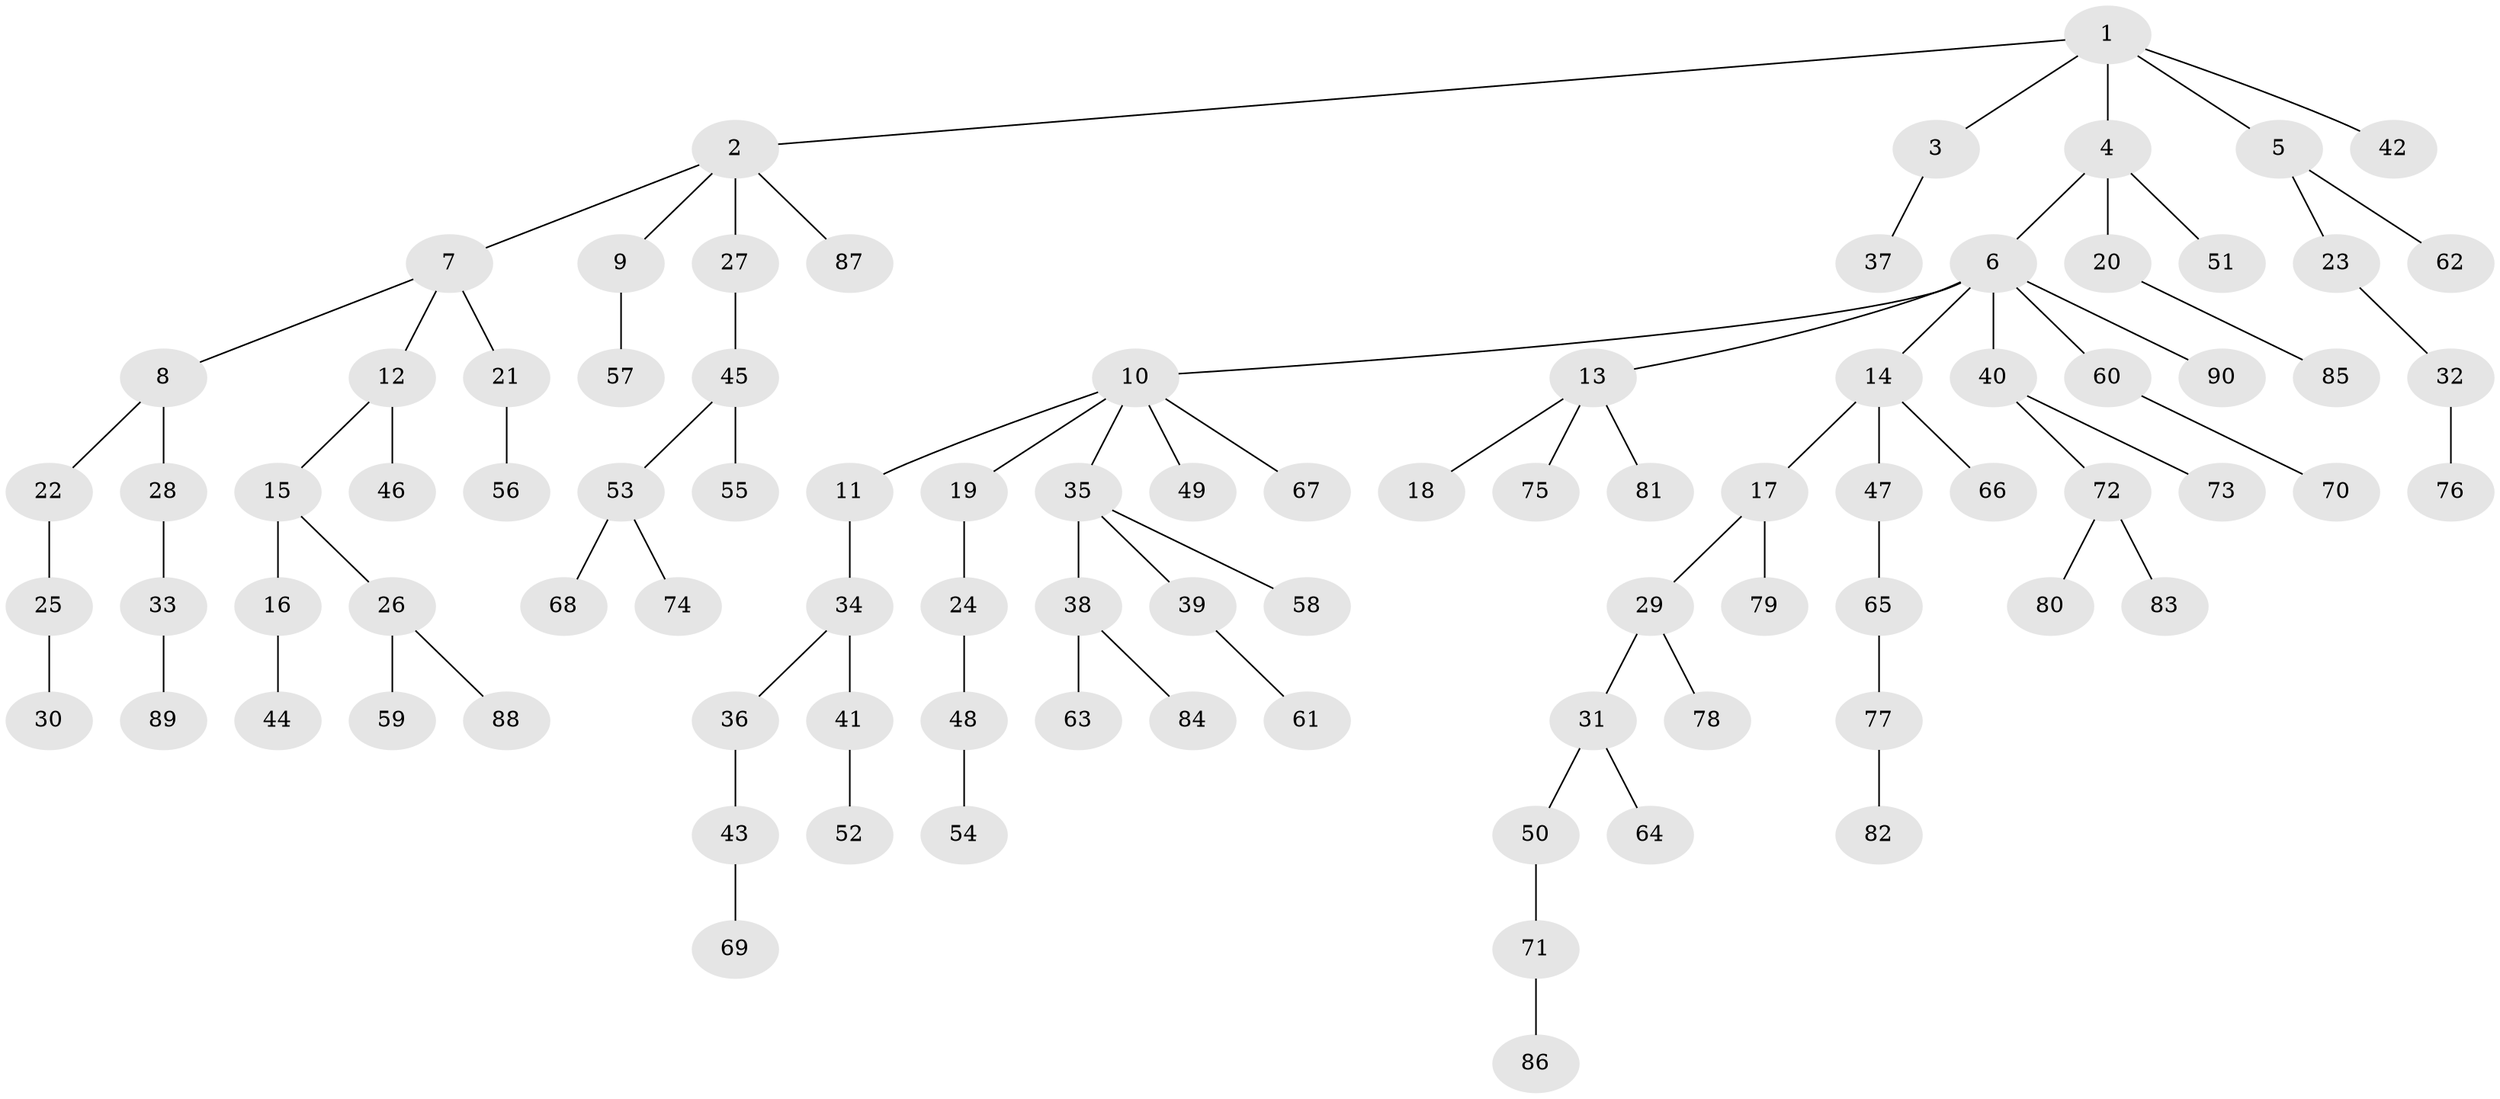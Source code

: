 // coarse degree distribution, {4: 0.022222222222222223, 3: 0.13333333333333333, 2: 0.4444444444444444, 1: 0.35555555555555557, 5: 0.044444444444444446}
// Generated by graph-tools (version 1.1) at 2025/37/03/04/25 23:37:23]
// undirected, 90 vertices, 89 edges
graph export_dot {
  node [color=gray90,style=filled];
  1;
  2;
  3;
  4;
  5;
  6;
  7;
  8;
  9;
  10;
  11;
  12;
  13;
  14;
  15;
  16;
  17;
  18;
  19;
  20;
  21;
  22;
  23;
  24;
  25;
  26;
  27;
  28;
  29;
  30;
  31;
  32;
  33;
  34;
  35;
  36;
  37;
  38;
  39;
  40;
  41;
  42;
  43;
  44;
  45;
  46;
  47;
  48;
  49;
  50;
  51;
  52;
  53;
  54;
  55;
  56;
  57;
  58;
  59;
  60;
  61;
  62;
  63;
  64;
  65;
  66;
  67;
  68;
  69;
  70;
  71;
  72;
  73;
  74;
  75;
  76;
  77;
  78;
  79;
  80;
  81;
  82;
  83;
  84;
  85;
  86;
  87;
  88;
  89;
  90;
  1 -- 2;
  1 -- 3;
  1 -- 4;
  1 -- 5;
  1 -- 42;
  2 -- 7;
  2 -- 9;
  2 -- 27;
  2 -- 87;
  3 -- 37;
  4 -- 6;
  4 -- 20;
  4 -- 51;
  5 -- 23;
  5 -- 62;
  6 -- 10;
  6 -- 13;
  6 -- 14;
  6 -- 40;
  6 -- 60;
  6 -- 90;
  7 -- 8;
  7 -- 12;
  7 -- 21;
  8 -- 22;
  8 -- 28;
  9 -- 57;
  10 -- 11;
  10 -- 19;
  10 -- 35;
  10 -- 49;
  10 -- 67;
  11 -- 34;
  12 -- 15;
  12 -- 46;
  13 -- 18;
  13 -- 75;
  13 -- 81;
  14 -- 17;
  14 -- 47;
  14 -- 66;
  15 -- 16;
  15 -- 26;
  16 -- 44;
  17 -- 29;
  17 -- 79;
  19 -- 24;
  20 -- 85;
  21 -- 56;
  22 -- 25;
  23 -- 32;
  24 -- 48;
  25 -- 30;
  26 -- 59;
  26 -- 88;
  27 -- 45;
  28 -- 33;
  29 -- 31;
  29 -- 78;
  31 -- 50;
  31 -- 64;
  32 -- 76;
  33 -- 89;
  34 -- 36;
  34 -- 41;
  35 -- 38;
  35 -- 39;
  35 -- 58;
  36 -- 43;
  38 -- 63;
  38 -- 84;
  39 -- 61;
  40 -- 72;
  40 -- 73;
  41 -- 52;
  43 -- 69;
  45 -- 53;
  45 -- 55;
  47 -- 65;
  48 -- 54;
  50 -- 71;
  53 -- 68;
  53 -- 74;
  60 -- 70;
  65 -- 77;
  71 -- 86;
  72 -- 80;
  72 -- 83;
  77 -- 82;
}
